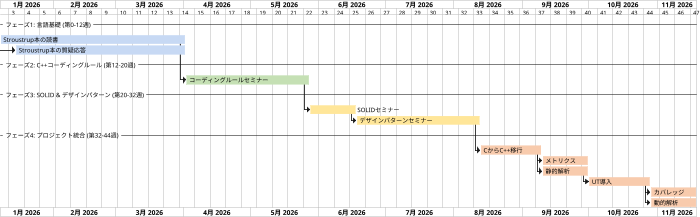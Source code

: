 @startgantt

scale max 700 width

printscale weekly
Project starts the 2026-1-8
language ja

' ==== Phase 1 ====
-- フェーズ1: 言語基礎 (第0-12週) --
[Stroustrup本の読書] lasts 12 weeks and is colored in #C7D9F4
[Stroustrup本の質疑応答] starts 1 weeks after [Stroustrup本の読書]'s start and lasts 11 weeks and is colored in #C7D9F4

' ==== Phase 2 ====
-- フェーズ2: C++コーディングルール (第12-20週) --
[コーディングルールセミナー] starts after [Stroustrup本の読書]'s end and lasts 8 weeks and is colored in #C5E0B4

' ==== Phase 3 ====
-- フェーズ3: SOLID & デザインパターン (第20-32週) --
[SOLIDセミナー] starts after [コーディングルールセミナー]'s end and lasts 3 weeks and is colored in #FFE699
[デザインパターンセミナー] starts after [SOLIDセミナー]'s end and lasts 8 weeks and is colored in #FFE699

' ==== Phase 4 ====
-- フェーズ4: プロジェクト統合 (第32-44週) --
[CからC++移行] starts after [デザインパターンセミナー]'s end and lasts 4 weeks and is colored in #F8CBAD
[メトリクス] starts after [CからC++移行]'s end and lasts 3 weeks and is colored in #F8CBAD
[静的解析] starts after [CからC++移行]'s end and lasts 3 weeks and is colored in #F8CBAD
[UT導入] starts after [静的解析]'s end and lasts 4 weeks and is colored in #F8CBAD
[カバレッジ] starts after [UT導入]'s end and lasts 3 weeks and is colored in #F8CBAD
[動的解析] starts after [UT導入]'s end and lasts 3 weeks and is colored in #F8CBAD

@endgantt

